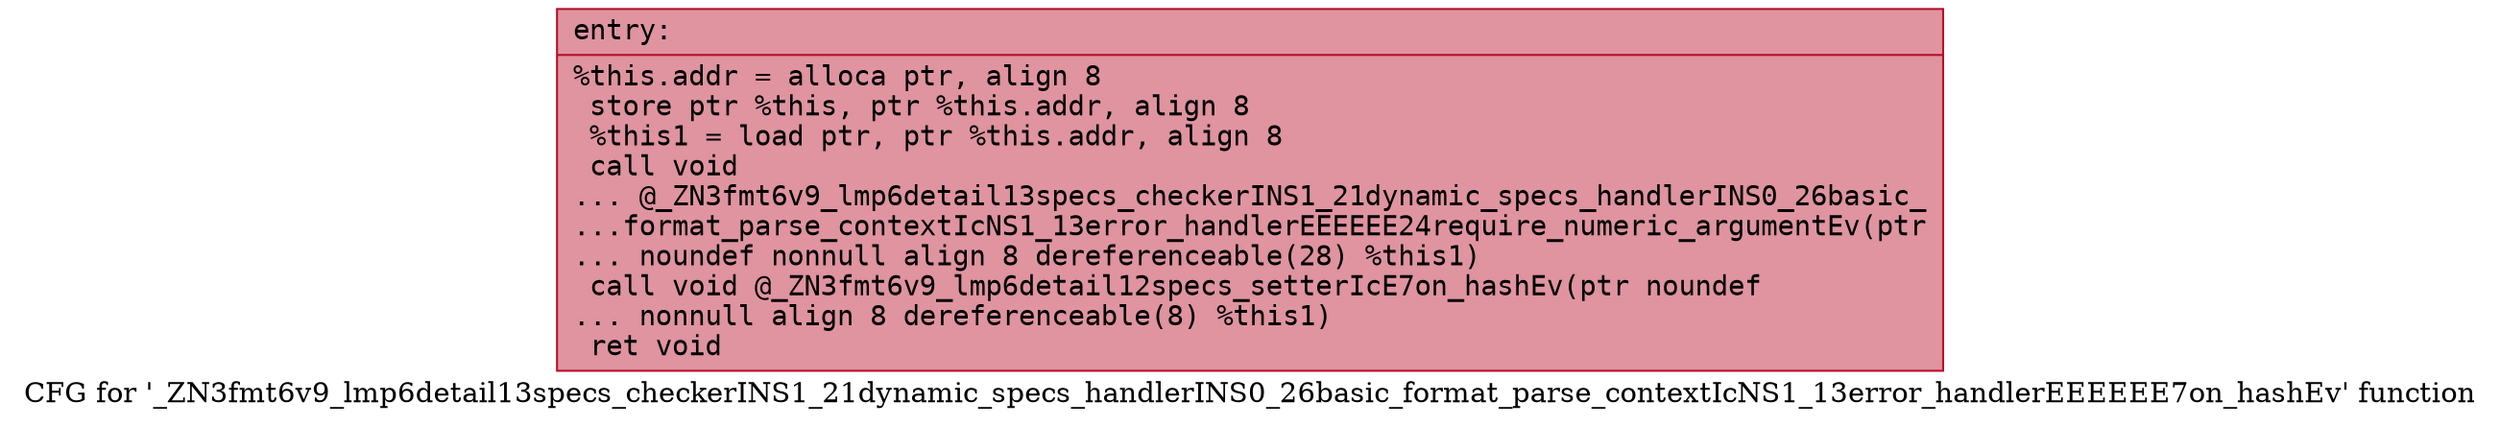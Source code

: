 digraph "CFG for '_ZN3fmt6v9_lmp6detail13specs_checkerINS1_21dynamic_specs_handlerINS0_26basic_format_parse_contextIcNS1_13error_handlerEEEEEE7on_hashEv' function" {
	label="CFG for '_ZN3fmt6v9_lmp6detail13specs_checkerINS1_21dynamic_specs_handlerINS0_26basic_format_parse_contextIcNS1_13error_handlerEEEEEE7on_hashEv' function";

	Node0x556bfeaa50b0 [shape=record,color="#b70d28ff", style=filled, fillcolor="#b70d2870" fontname="Courier",label="{entry:\l|  %this.addr = alloca ptr, align 8\l  store ptr %this, ptr %this.addr, align 8\l  %this1 = load ptr, ptr %this.addr, align 8\l  call void\l... @_ZN3fmt6v9_lmp6detail13specs_checkerINS1_21dynamic_specs_handlerINS0_26basic_\l...format_parse_contextIcNS1_13error_handlerEEEEEE24require_numeric_argumentEv(ptr\l... noundef nonnull align 8 dereferenceable(28) %this1)\l  call void @_ZN3fmt6v9_lmp6detail12specs_setterIcE7on_hashEv(ptr noundef\l... nonnull align 8 dereferenceable(8) %this1)\l  ret void\l}"];
}
